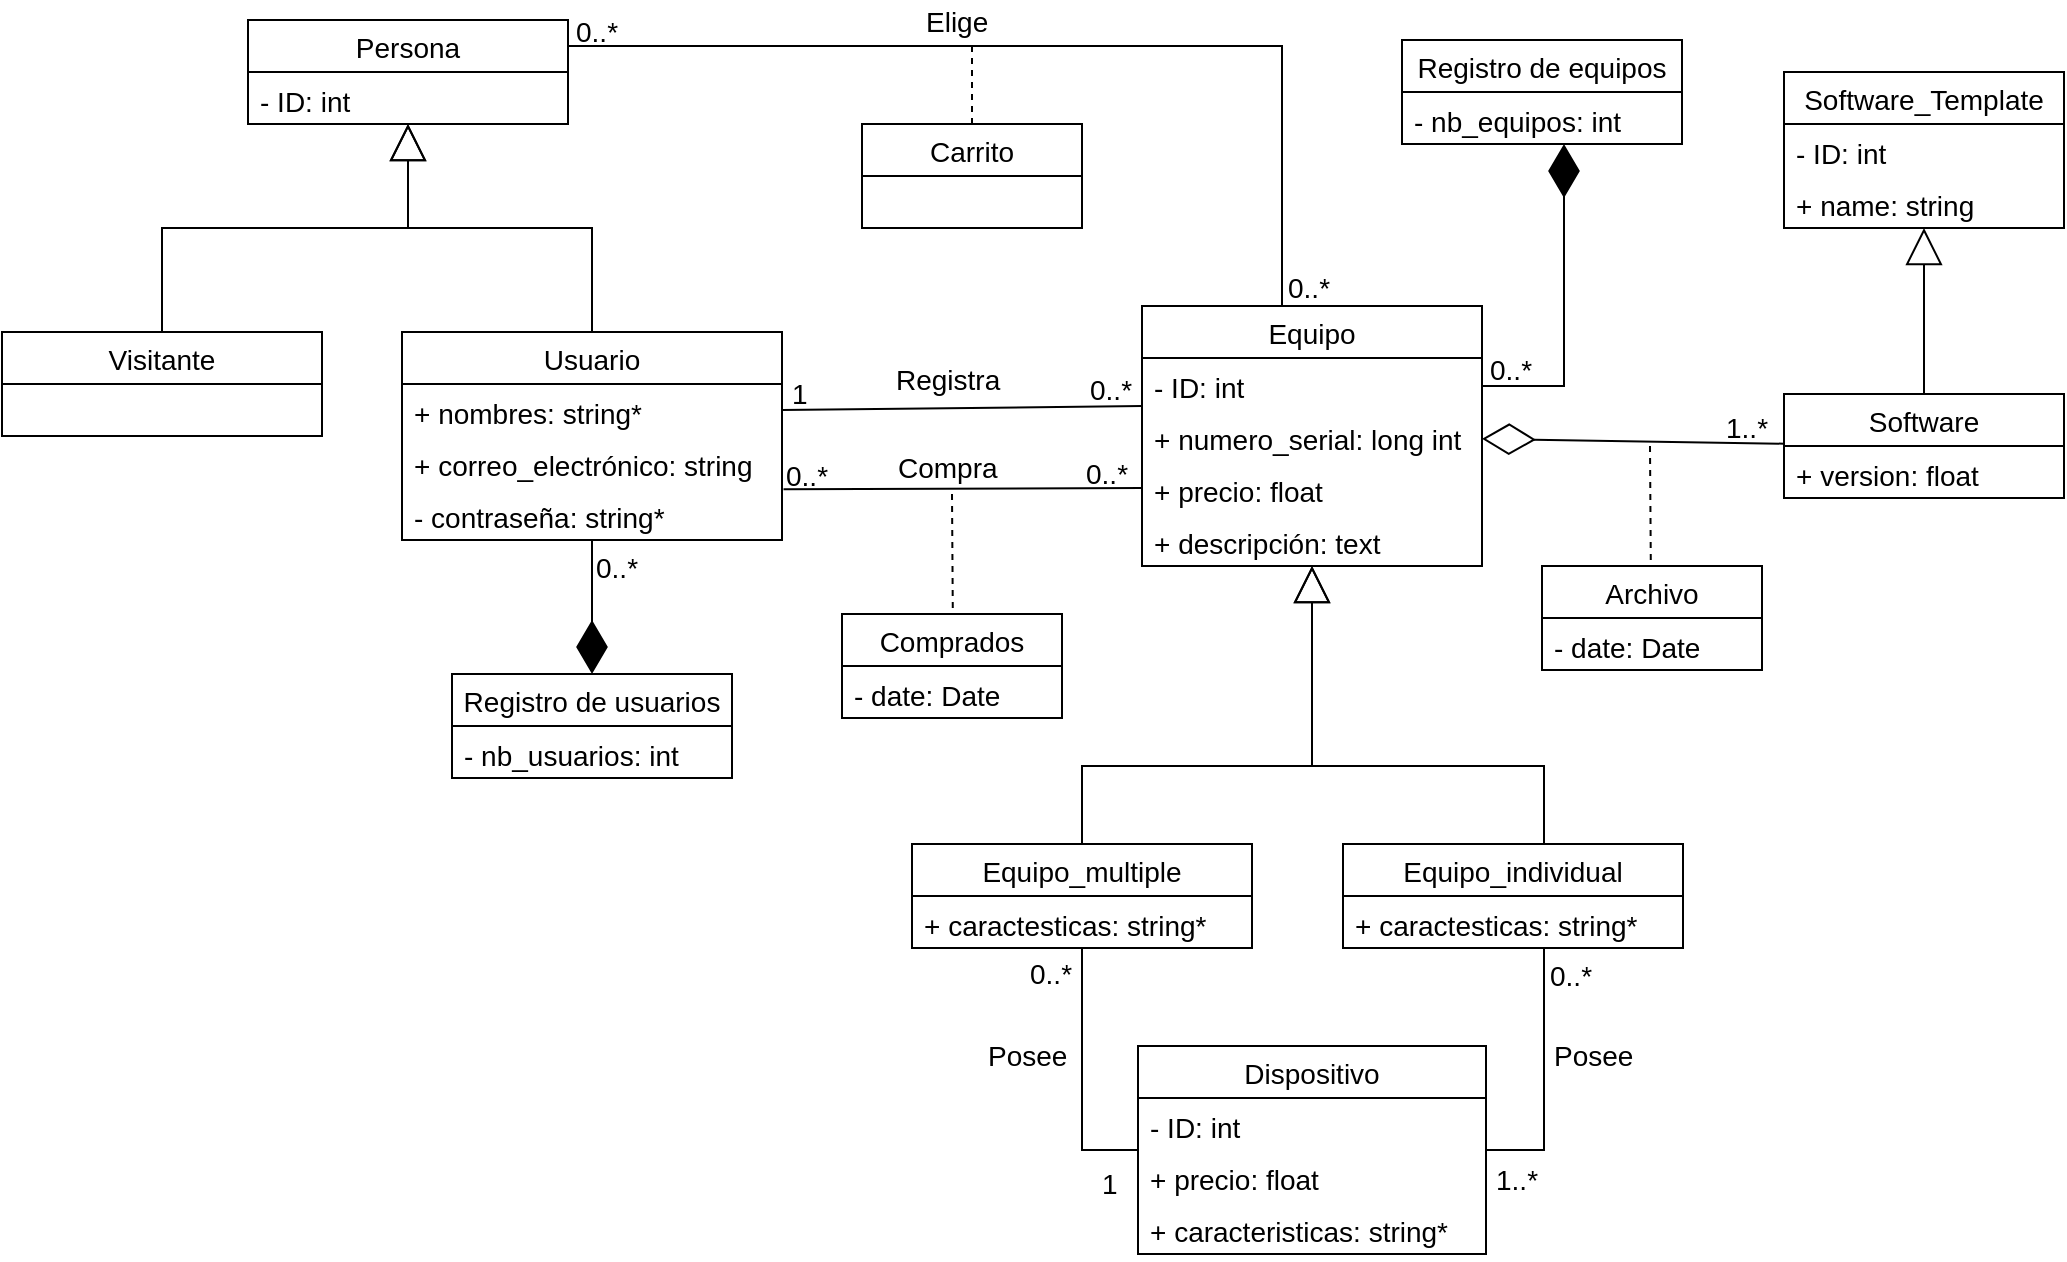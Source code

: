 <mxfile version="10.6.0" type="github"><diagram id="1l5sb3tRG5L2ssNkNrx-" name="Page-1"><mxGraphModel dx="1618" dy="881" grid="1" gridSize="10" guides="1" tooltips="1" connect="1" arrows="1" fold="1" page="1" pageScale="1" pageWidth="1100" pageHeight="850" math="0" shadow="0"><root><mxCell id="0"/><mxCell id="1" parent="0"/><mxCell id="Gdhuj5nwoWhFRIDHeM78-2" value="Registro de usuarios" style="swimlane;fontStyle=0;childLayout=stackLayout;horizontal=1;startSize=26;fillColor=none;horizontalStack=0;resizeParent=1;resizeParentMax=0;resizeLast=0;collapsible=1;marginBottom=0;fontSize=14;" parent="1" vertex="1"><mxGeometry x="234" y="354" width="140" height="52" as="geometry"/></mxCell><mxCell id="Gdhuj5nwoWhFRIDHeM78-3" value="- nb_usuarios: int" style="text;strokeColor=none;fillColor=none;align=left;verticalAlign=top;spacingLeft=4;spacingRight=4;overflow=hidden;rotatable=0;points=[[0,0.5],[1,0.5]];portConstraint=eastwest;fontSize=14;" parent="Gdhuj5nwoWhFRIDHeM78-2" vertex="1"><mxGeometry y="26" width="140" height="26" as="geometry"/></mxCell><mxCell id="Gdhuj5nwoWhFRIDHeM78-11" value="Usuario" style="swimlane;fontStyle=0;childLayout=stackLayout;horizontal=1;startSize=26;fillColor=none;horizontalStack=0;resizeParent=1;resizeParentMax=0;resizeLast=0;collapsible=1;marginBottom=0;fontSize=14;" parent="1" vertex="1"><mxGeometry x="209" y="183" width="190" height="104" as="geometry"><mxRectangle x="80" y="222" width="80" height="26" as="alternateBounds"/></mxGeometry></mxCell><mxCell id="Gdhuj5nwoWhFRIDHeM78-14" value="+ nombres: string*" style="text;strokeColor=none;fillColor=none;align=left;verticalAlign=top;spacingLeft=4;spacingRight=4;overflow=hidden;rotatable=0;points=[[0,0.5],[1,0.5]];portConstraint=eastwest;fontSize=14;" parent="Gdhuj5nwoWhFRIDHeM78-11" vertex="1"><mxGeometry y="26" width="190" height="26" as="geometry"/></mxCell><mxCell id="Gdhuj5nwoWhFRIDHeM78-13" value="+ correo_electrónico: string" style="text;strokeColor=none;fillColor=none;align=left;verticalAlign=top;spacingLeft=4;spacingRight=4;overflow=hidden;rotatable=0;points=[[0,0.5],[1,0.5]];portConstraint=eastwest;fontSize=14;" parent="Gdhuj5nwoWhFRIDHeM78-11" vertex="1"><mxGeometry y="52" width="190" height="26" as="geometry"/></mxCell><mxCell id="_60A2l3c00pY5kJrIBus-10" value="- contraseña: string*" style="text;strokeColor=none;fillColor=none;align=left;verticalAlign=top;spacingLeft=4;spacingRight=4;overflow=hidden;rotatable=0;points=[[0,0.5],[1,0.5]];portConstraint=eastwest;fontSize=14;" parent="Gdhuj5nwoWhFRIDHeM78-11" vertex="1"><mxGeometry y="78" width="190" height="26" as="geometry"/></mxCell><mxCell id="Gdhuj5nwoWhFRIDHeM78-25" value="Registro de equipos" style="swimlane;fontStyle=0;childLayout=stackLayout;horizontal=1;startSize=26;fillColor=none;horizontalStack=0;resizeParent=1;resizeParentMax=0;resizeLast=0;collapsible=1;marginBottom=0;fontSize=14;" parent="1" vertex="1"><mxGeometry x="709" y="37" width="140" height="52" as="geometry"/></mxCell><mxCell id="Gdhuj5nwoWhFRIDHeM78-26" value="- nb_equipos: int" style="text;strokeColor=none;fillColor=none;align=left;verticalAlign=top;spacingLeft=4;spacingRight=4;overflow=hidden;rotatable=0;points=[[0,0.5],[1,0.5]];portConstraint=eastwest;fontSize=14;" parent="Gdhuj5nwoWhFRIDHeM78-25" vertex="1"><mxGeometry y="26" width="140" height="26" as="geometry"/></mxCell><mxCell id="Gdhuj5nwoWhFRIDHeM78-29" value="Equipo" style="swimlane;fontStyle=0;childLayout=stackLayout;horizontal=1;startSize=26;fillColor=none;horizontalStack=0;resizeParent=1;resizeParentMax=0;resizeLast=0;collapsible=1;marginBottom=0;fontSize=14;" parent="1" vertex="1"><mxGeometry x="579" y="170" width="170" height="130" as="geometry"/></mxCell><mxCell id="Gdhuj5nwoWhFRIDHeM78-31" value="- ID: int" style="text;strokeColor=none;fillColor=none;align=left;verticalAlign=top;spacingLeft=4;spacingRight=4;overflow=hidden;rotatable=0;points=[[0,0.5],[1,0.5]];portConstraint=eastwest;fontSize=14;" parent="Gdhuj5nwoWhFRIDHeM78-29" vertex="1"><mxGeometry y="26" width="170" height="26" as="geometry"/></mxCell><mxCell id="kvjPQDBFaXFV1M2Y1lZf-42" value="+ numero_serial: long int" style="text;strokeColor=none;fillColor=none;align=left;verticalAlign=top;spacingLeft=4;spacingRight=4;overflow=hidden;rotatable=0;points=[[0,0.5],[1,0.5]];portConstraint=eastwest;fontSize=14;" parent="Gdhuj5nwoWhFRIDHeM78-29" vertex="1"><mxGeometry y="52" width="170" height="26" as="geometry"/></mxCell><mxCell id="Gdhuj5nwoWhFRIDHeM78-30" value="+ precio: float" style="text;strokeColor=none;fillColor=none;align=left;verticalAlign=top;spacingLeft=4;spacingRight=4;overflow=hidden;rotatable=0;points=[[0,0.5],[1,0.5]];portConstraint=eastwest;fontSize=14;" parent="Gdhuj5nwoWhFRIDHeM78-29" vertex="1"><mxGeometry y="78" width="170" height="26" as="geometry"/></mxCell><mxCell id="Gdhuj5nwoWhFRIDHeM78-32" value="+ descripción: text" style="text;strokeColor=none;fillColor=none;align=left;verticalAlign=top;spacingLeft=4;spacingRight=4;overflow=hidden;rotatable=0;points=[[0,0.5],[1,0.5]];portConstraint=eastwest;fontSize=14;" parent="Gdhuj5nwoWhFRIDHeM78-29" vertex="1"><mxGeometry y="104" width="170" height="26" as="geometry"/></mxCell><mxCell id="Gdhuj5nwoWhFRIDHeM78-41" value="Software_Template" style="swimlane;fontStyle=0;childLayout=stackLayout;horizontal=1;startSize=26;fillColor=none;horizontalStack=0;resizeParent=1;resizeParentMax=0;resizeLast=0;collapsible=1;marginBottom=0;fontSize=14;" parent="1" vertex="1"><mxGeometry x="900" y="53" width="140" height="78" as="geometry"/></mxCell><mxCell id="Gdhuj5nwoWhFRIDHeM78-44" value="- ID: int" style="text;strokeColor=none;fillColor=none;align=left;verticalAlign=top;spacingLeft=4;spacingRight=4;overflow=hidden;rotatable=0;points=[[0,0.5],[1,0.5]];portConstraint=eastwest;fontSize=14;" parent="Gdhuj5nwoWhFRIDHeM78-41" vertex="1"><mxGeometry y="26" width="140" height="26" as="geometry"/></mxCell><mxCell id="Gdhuj5nwoWhFRIDHeM78-48" value="+ name: string" style="text;strokeColor=none;fillColor=none;align=left;verticalAlign=top;spacingLeft=4;spacingRight=4;overflow=hidden;rotatable=0;points=[[0,0.5],[1,0.5]];portConstraint=eastwest;fontSize=14;" parent="Gdhuj5nwoWhFRIDHeM78-41" vertex="1"><mxGeometry y="52" width="140" height="26" as="geometry"/></mxCell><mxCell id="Gdhuj5nwoWhFRIDHeM78-47" value="Software" style="swimlane;fontStyle=0;childLayout=stackLayout;horizontal=1;startSize=26;fillColor=none;horizontalStack=0;resizeParent=1;resizeParentMax=0;resizeLast=0;collapsible=1;marginBottom=0;fontSize=14;" parent="1" vertex="1"><mxGeometry x="900" y="214" width="140" height="52" as="geometry"/></mxCell><mxCell id="Gdhuj5nwoWhFRIDHeM78-43" value="+ version: float" style="text;strokeColor=none;fillColor=none;align=left;verticalAlign=top;spacingLeft=4;spacingRight=4;overflow=hidden;rotatable=0;points=[[0,0.5],[1,0.5]];portConstraint=eastwest;fontSize=14;" parent="Gdhuj5nwoWhFRIDHeM78-47" vertex="1"><mxGeometry y="26" width="140" height="26" as="geometry"/></mxCell><mxCell id="Gdhuj5nwoWhFRIDHeM78-63" value="" style="endArrow=none;html=1;strokeColor=#000000;fontSize=14;exitX=1.004;exitY=1.025;exitDx=0;exitDy=0;exitPerimeter=0;" parent="1" source="Gdhuj5nwoWhFRIDHeM78-13" edge="1"><mxGeometry width="50" height="50" relative="1" as="geometry"><mxPoint x="389" y="261" as="sourcePoint"/><mxPoint x="579" y="261" as="targetPoint"/></mxGeometry></mxCell><mxCell id="_60A2l3c00pY5kJrIBus-11" value="Carrito" style="swimlane;fontStyle=0;childLayout=stackLayout;horizontal=1;startSize=26;fillColor=none;horizontalStack=0;resizeParent=1;resizeParentMax=0;resizeLast=0;collapsible=1;marginBottom=0;fontSize=14;" parent="1" vertex="1"><mxGeometry x="439" y="79" width="110" height="52" as="geometry"/></mxCell><mxCell id="kvjPQDBFaXFV1M2Y1lZf-7" value="Visitante" style="swimlane;fontStyle=0;childLayout=stackLayout;horizontal=1;startSize=26;fillColor=none;horizontalStack=0;resizeParent=1;resizeParentMax=0;resizeLast=0;collapsible=1;marginBottom=0;fontSize=14;" parent="1" vertex="1"><mxGeometry x="9" y="183" width="160" height="52" as="geometry"><mxRectangle x="80" y="222" width="80" height="26" as="alternateBounds"/></mxGeometry></mxCell><mxCell id="kvjPQDBFaXFV1M2Y1lZf-12" value="Persona" style="swimlane;fontStyle=0;childLayout=stackLayout;horizontal=1;startSize=26;fillColor=none;horizontalStack=0;resizeParent=1;resizeParentMax=0;resizeLast=0;collapsible=1;marginBottom=0;fontSize=14;" parent="1" vertex="1"><mxGeometry x="132" y="27" width="160" height="52" as="geometry"><mxRectangle x="80" y="222" width="80" height="26" as="alternateBounds"/></mxGeometry></mxCell><mxCell id="kvjPQDBFaXFV1M2Y1lZf-13" value="- ID: int" style="text;strokeColor=none;fillColor=none;align=left;verticalAlign=top;spacingLeft=4;spacingRight=4;overflow=hidden;rotatable=0;points=[[0,0.5],[1,0.5]];portConstraint=eastwest;fontSize=14;" parent="kvjPQDBFaXFV1M2Y1lZf-12" vertex="1"><mxGeometry y="26" width="160" height="26" as="geometry"/></mxCell><mxCell id="kvjPQDBFaXFV1M2Y1lZf-17" value="" style="endArrow=diamondThin;endFill=1;endSize=24;html=1;edgeStyle=orthogonalEdgeStyle;rounded=0;fontSize=14;" parent="1" source="Gdhuj5nwoWhFRIDHeM78-11" target="Gdhuj5nwoWhFRIDHeM78-2" edge="1"><mxGeometry width="160" relative="1" as="geometry"><mxPoint x="-11" y="660" as="sourcePoint"/><mxPoint x="149" y="660" as="targetPoint"/></mxGeometry></mxCell><mxCell id="kvjPQDBFaXFV1M2Y1lZf-23" value="" style="endArrow=diamondThin;endFill=1;endSize=24;html=1;fontSize=14;edgeStyle=orthogonalEdgeStyle;rounded=0;" parent="1" source="Gdhuj5nwoWhFRIDHeM78-29" target="Gdhuj5nwoWhFRIDHeM78-25" edge="1"><mxGeometry width="160" relative="1" as="geometry"><mxPoint x="253" y="318.866" as="sourcePoint"/><mxPoint x="109.911" y="417" as="targetPoint"/><Array as="points"><mxPoint x="790" y="210"/></Array></mxGeometry></mxCell><mxCell id="kvjPQDBFaXFV1M2Y1lZf-26" value="" style="endArrow=block;endSize=16;endFill=0;html=1;edgeStyle=orthogonalEdgeStyle;rounded=0;fontSize=14;" parent="1" source="Gdhuj5nwoWhFRIDHeM78-11" target="kvjPQDBFaXFV1M2Y1lZf-12" edge="1"><mxGeometry x="-0.206" y="-25" width="160" relative="1" as="geometry"><mxPoint x="249" y="130" as="sourcePoint"/><mxPoint x="409" y="130" as="targetPoint"/><mxPoint as="offset"/></mxGeometry></mxCell><mxCell id="kvjPQDBFaXFV1M2Y1lZf-27" value="" style="endArrow=block;endSize=16;endFill=0;html=1;edgeStyle=orthogonalEdgeStyle;rounded=0;fontSize=14;" parent="1" source="kvjPQDBFaXFV1M2Y1lZf-7" target="kvjPQDBFaXFV1M2Y1lZf-12" edge="1"><mxGeometry x="-0.206" y="-25" width="160" relative="1" as="geometry"><mxPoint x="291.286" y="193.0" as="sourcePoint"/><mxPoint x="235.857" y="89" as="targetPoint"/><mxPoint as="offset"/></mxGeometry></mxCell><mxCell id="kvjPQDBFaXFV1M2Y1lZf-30" value="&lt;font style=&quot;font-size: 14px;&quot;&gt;Compra&lt;/font&gt;" style="text;html=1;resizable=0;points=[];autosize=1;align=left;verticalAlign=top;spacingTop=-4;fontSize=14;" parent="1" vertex="1"><mxGeometry x="455" y="240" width="70" height="20" as="geometry"/></mxCell><mxCell id="kvjPQDBFaXFV1M2Y1lZf-32" value="" style="endArrow=none;html=1;edgeStyle=orthogonalEdgeStyle;rounded=0;entryX=1;entryY=0.25;entryDx=0;entryDy=0;fontSize=14;" parent="1" source="Gdhuj5nwoWhFRIDHeM78-29" target="kvjPQDBFaXFV1M2Y1lZf-12" edge="1"><mxGeometry width="50" height="50" relative="1" as="geometry"><mxPoint x="9" y="590" as="sourcePoint"/><mxPoint x="59" y="540" as="targetPoint"/><Array as="points"><mxPoint x="649" y="40"/></Array></mxGeometry></mxCell><mxCell id="kvjPQDBFaXFV1M2Y1lZf-33" value="&lt;font style=&quot;font-size: 14px;&quot;&gt;Elige&lt;/font&gt;" style="text;html=1;resizable=0;points=[];autosize=1;align=left;verticalAlign=top;spacingTop=-4;fontSize=14;" parent="1" vertex="1"><mxGeometry x="469" y="17" width="50" height="20" as="geometry"/></mxCell><mxCell id="kvjPQDBFaXFV1M2Y1lZf-34" value="" style="endArrow=none;dashed=1;html=1;entryX=0.5;entryY=0;entryDx=0;entryDy=0;fontSize=14;" parent="1" target="_60A2l3c00pY5kJrIBus-11" edge="1"><mxGeometry width="50" height="50" relative="1" as="geometry"><mxPoint x="494" y="40" as="sourcePoint"/><mxPoint x="59" y="540" as="targetPoint"/></mxGeometry></mxCell><mxCell id="kvjPQDBFaXFV1M2Y1lZf-35" value="Comprados" style="swimlane;fontStyle=0;childLayout=stackLayout;horizontal=1;startSize=26;fillColor=none;horizontalStack=0;resizeParent=1;resizeParentMax=0;resizeLast=0;collapsible=1;marginBottom=0;fontSize=14;" parent="1" vertex="1"><mxGeometry x="429" y="324" width="110" height="52" as="geometry"/></mxCell><mxCell id="kvjPQDBFaXFV1M2Y1lZf-73" value="- date: Date" style="text;strokeColor=none;fillColor=none;align=left;verticalAlign=top;spacingLeft=4;spacingRight=4;overflow=hidden;rotatable=0;points=[[0,0.5],[1,0.5]];portConstraint=eastwest;fontSize=14;" parent="kvjPQDBFaXFV1M2Y1lZf-35" vertex="1"><mxGeometry y="26" width="110" height="26" as="geometry"/></mxCell><mxCell id="kvjPQDBFaXFV1M2Y1lZf-37" value="" style="endArrow=none;dashed=1;html=1;entryX=0.5;entryY=0;entryDx=0;entryDy=0;fontSize=14;" parent="1" edge="1"><mxGeometry width="50" height="50" relative="1" as="geometry"><mxPoint x="484" y="264" as="sourcePoint"/><mxPoint x="484.412" y="323.882" as="targetPoint"/></mxGeometry></mxCell><mxCell id="kvjPQDBFaXFV1M2Y1lZf-38" value="" style="endArrow=none;html=1;strokeColor=#000000;fontSize=14;exitX=1;exitY=0.5;exitDx=0;exitDy=0;" parent="1" source="Gdhuj5nwoWhFRIDHeM78-14" edge="1"><mxGeometry width="50" height="50" relative="1" as="geometry"><mxPoint x="389" y="220" as="sourcePoint"/><mxPoint x="579" y="220" as="targetPoint"/></mxGeometry></mxCell><mxCell id="kvjPQDBFaXFV1M2Y1lZf-39" value="&lt;font style=&quot;font-size: 14px;&quot;&gt;Registra&lt;/font&gt;" style="text;html=1;resizable=0;points=[];autosize=1;align=left;verticalAlign=top;spacingTop=-4;fontSize=14;" parent="1" vertex="1"><mxGeometry x="454" y="196" width="70" height="20" as="geometry"/></mxCell><mxCell id="kvjPQDBFaXFV1M2Y1lZf-40" value="" style="endArrow=block;endSize=16;endFill=0;html=1;edgeStyle=orthogonalEdgeStyle;rounded=0;fontSize=14;" parent="1" source="Gdhuj5nwoWhFRIDHeM78-47" target="Gdhuj5nwoWhFRIDHeM78-41" edge="1"><mxGeometry x="-0.206" y="-25" width="160" relative="1" as="geometry"><mxPoint x="99.118" y="193.0" as="sourcePoint"/><mxPoint x="222.647" y="89" as="targetPoint"/><mxPoint as="offset"/></mxGeometry></mxCell><mxCell id="kvjPQDBFaXFV1M2Y1lZf-41" value="Archivo" style="swimlane;fontStyle=0;childLayout=stackLayout;horizontal=1;startSize=26;fillColor=none;horizontalStack=0;resizeParent=1;resizeParentMax=0;resizeLast=0;collapsible=1;marginBottom=0;fontSize=14;" parent="1" vertex="1"><mxGeometry x="779" y="300" width="110" height="52" as="geometry"/></mxCell><mxCell id="kvjPQDBFaXFV1M2Y1lZf-83" value="- date: Date" style="text;strokeColor=none;fillColor=none;align=left;verticalAlign=top;spacingLeft=4;spacingRight=4;overflow=hidden;rotatable=0;points=[[0,0.5],[1,0.5]];portConstraint=eastwest;fontSize=14;" parent="kvjPQDBFaXFV1M2Y1lZf-41" vertex="1"><mxGeometry y="26" width="110" height="26" as="geometry"/></mxCell><mxCell id="kvjPQDBFaXFV1M2Y1lZf-43" value="Equipo_multiple" style="swimlane;fontStyle=0;childLayout=stackLayout;horizontal=1;startSize=26;fillColor=none;horizontalStack=0;resizeParent=1;resizeParentMax=0;resizeLast=0;collapsible=1;marginBottom=0;fontSize=14;" parent="1" vertex="1"><mxGeometry x="464" y="439" width="170" height="52" as="geometry"/></mxCell><mxCell id="kvjPQDBFaXFV1M2Y1lZf-47" value="+ caractesticas: string*" style="text;strokeColor=none;fillColor=none;align=left;verticalAlign=top;spacingLeft=4;spacingRight=4;overflow=hidden;rotatable=0;points=[[0,0.5],[1,0.5]];portConstraint=eastwest;fontSize=14;" parent="kvjPQDBFaXFV1M2Y1lZf-43" vertex="1"><mxGeometry y="26" width="170" height="26" as="geometry"/></mxCell><mxCell id="kvjPQDBFaXFV1M2Y1lZf-49" value="Equipo_individual" style="swimlane;fontStyle=0;childLayout=stackLayout;horizontal=1;startSize=26;fillColor=none;horizontalStack=0;resizeParent=1;resizeParentMax=0;resizeLast=0;collapsible=1;marginBottom=0;fontSize=14;" parent="1" vertex="1"><mxGeometry x="679.5" y="439" width="170" height="52" as="geometry"/></mxCell><mxCell id="kvjPQDBFaXFV1M2Y1lZf-53" value="+ caractesticas: string*" style="text;strokeColor=none;fillColor=none;align=left;verticalAlign=top;spacingLeft=4;spacingRight=4;overflow=hidden;rotatable=0;points=[[0,0.5],[1,0.5]];portConstraint=eastwest;fontSize=14;" parent="kvjPQDBFaXFV1M2Y1lZf-49" vertex="1"><mxGeometry y="26" width="170" height="26" as="geometry"/></mxCell><mxCell id="kvjPQDBFaXFV1M2Y1lZf-55" value="" style="endArrow=block;endSize=16;endFill=0;html=1;edgeStyle=orthogonalEdgeStyle;rounded=0;fontSize=14;" parent="1" source="kvjPQDBFaXFV1M2Y1lZf-43" target="Gdhuj5nwoWhFRIDHeM78-29" edge="1"><mxGeometry x="-0.206" y="-25" width="160" relative="1" as="geometry"><mxPoint x="520" y="440" as="sourcePoint"/><mxPoint x="680" y="430" as="targetPoint"/><mxPoint as="offset"/><Array as="points"><mxPoint x="549" y="400"/><mxPoint x="664" y="400"/></Array></mxGeometry></mxCell><mxCell id="kvjPQDBFaXFV1M2Y1lZf-56" value="" style="endArrow=block;endSize=16;endFill=0;html=1;edgeStyle=orthogonalEdgeStyle;rounded=0;fontSize=14;" parent="1" source="kvjPQDBFaXFV1M2Y1lZf-49" target="Gdhuj5nwoWhFRIDHeM78-29" edge="1"><mxGeometry x="-0.206" y="-25" width="160" relative="1" as="geometry"><mxPoint x="108.941" y="203.0" as="sourcePoint"/><mxPoint x="232.471" y="99" as="targetPoint"/><mxPoint as="offset"/><Array as="points"><mxPoint x="780" y="400"/><mxPoint x="664" y="400"/></Array></mxGeometry></mxCell><mxCell id="kvjPQDBFaXFV1M2Y1lZf-61" value="Dispositivo" style="swimlane;fontStyle=0;childLayout=stackLayout;horizontal=1;startSize=26;fillColor=none;horizontalStack=0;resizeParent=1;resizeParentMax=0;resizeLast=0;collapsible=1;marginBottom=0;fontSize=14;" parent="1" vertex="1"><mxGeometry x="577" y="540" width="174" height="104" as="geometry"/></mxCell><mxCell id="kvjPQDBFaXFV1M2Y1lZf-62" value="- ID: int" style="text;strokeColor=none;fillColor=none;align=left;verticalAlign=top;spacingLeft=4;spacingRight=4;overflow=hidden;rotatable=0;points=[[0,0.5],[1,0.5]];portConstraint=eastwest;fontSize=14;" parent="kvjPQDBFaXFV1M2Y1lZf-61" vertex="1"><mxGeometry y="26" width="174" height="26" as="geometry"/></mxCell><mxCell id="kvjPQDBFaXFV1M2Y1lZf-63" value="+ precio: float" style="text;strokeColor=none;fillColor=none;align=left;verticalAlign=top;spacingLeft=4;spacingRight=4;overflow=hidden;rotatable=0;points=[[0,0.5],[1,0.5]];portConstraint=eastwest;fontSize=14;" parent="kvjPQDBFaXFV1M2Y1lZf-61" vertex="1"><mxGeometry y="52" width="174" height="26" as="geometry"/></mxCell><mxCell id="kvjPQDBFaXFV1M2Y1lZf-64" value="+ caracteristicas: string*" style="text;strokeColor=none;fillColor=none;align=left;verticalAlign=top;spacingLeft=4;spacingRight=4;overflow=hidden;rotatable=0;points=[[0,0.5],[1,0.5]];portConstraint=eastwest;fontSize=14;" parent="kvjPQDBFaXFV1M2Y1lZf-61" vertex="1"><mxGeometry y="78" width="174" height="26" as="geometry"/></mxCell><mxCell id="kvjPQDBFaXFV1M2Y1lZf-70" value="" style="endArrow=none;html=1;fontSize=14;edgeStyle=orthogonalEdgeStyle;strokeColor=#000000;rounded=0;" parent="1" source="kvjPQDBFaXFV1M2Y1lZf-61" target="kvjPQDBFaXFV1M2Y1lZf-43" edge="1"><mxGeometry width="50" height="50" relative="1" as="geometry"><mxPoint x="10" y="1040" as="sourcePoint"/><mxPoint x="60" y="990" as="targetPoint"/><Array as="points"><mxPoint x="549" y="592"/></Array></mxGeometry></mxCell><mxCell id="kvjPQDBFaXFV1M2Y1lZf-71" value="" style="endArrow=none;html=1;fontSize=14;edgeStyle=orthogonalEdgeStyle;strokeColor=#000000;rounded=0;" parent="1" source="kvjPQDBFaXFV1M2Y1lZf-61" target="kvjPQDBFaXFV1M2Y1lZf-49" edge="1"><mxGeometry width="50" height="50" relative="1" as="geometry"><mxPoint x="680.118" y="705" as="sourcePoint"/><mxPoint x="558.941" y="540" as="targetPoint"/><Array as="points"><mxPoint x="780" y="592"/></Array></mxGeometry></mxCell><mxCell id="kvjPQDBFaXFV1M2Y1lZf-72" value="" style="endArrow=diamondThin;endFill=0;endSize=24;html=1;strokeColor=#000000;fontSize=14;" parent="1" source="Gdhuj5nwoWhFRIDHeM78-47" target="Gdhuj5nwoWhFRIDHeM78-29" edge="1"><mxGeometry width="160" relative="1" as="geometry"><mxPoint x="10" y="760" as="sourcePoint"/><mxPoint x="170" y="760" as="targetPoint"/></mxGeometry></mxCell><mxCell id="kvjPQDBFaXFV1M2Y1lZf-74" value="" style="endArrow=none;dashed=1;html=1;entryX=0.5;entryY=0;entryDx=0;entryDy=0;fontSize=14;" parent="1" edge="1"><mxGeometry width="50" height="50" relative="1" as="geometry"><mxPoint x="833" y="240" as="sourcePoint"/><mxPoint x="833.412" y="299.882" as="targetPoint"/></mxGeometry></mxCell><mxCell id="kvjPQDBFaXFV1M2Y1lZf-75" value="0..*" style="text;html=1;resizable=0;points=[];autosize=1;align=left;verticalAlign=top;spacingTop=-4;fontSize=14;" parent="1" vertex="1"><mxGeometry x="294" y="22" width="40" height="20" as="geometry"/></mxCell><mxCell id="kvjPQDBFaXFV1M2Y1lZf-76" value="0..*" style="text;html=1;resizable=0;points=[];autosize=1;align=left;verticalAlign=top;spacingTop=-4;fontSize=14;" parent="1" vertex="1"><mxGeometry x="650" y="150" width="40" height="20" as="geometry"/></mxCell><mxCell id="kvjPQDBFaXFV1M2Y1lZf-77" value="0..*" style="text;html=1;resizable=0;points=[];autosize=1;align=left;verticalAlign=top;spacingTop=-4;fontSize=14;" parent="1" vertex="1"><mxGeometry x="551" y="201" width="40" height="20" as="geometry"/></mxCell><mxCell id="kvjPQDBFaXFV1M2Y1lZf-78" value="0..*" style="text;html=1;resizable=0;points=[];autosize=1;align=left;verticalAlign=top;spacingTop=-4;fontSize=14;" parent="1" vertex="1"><mxGeometry x="549" y="243" width="40" height="20" as="geometry"/></mxCell><mxCell id="kvjPQDBFaXFV1M2Y1lZf-79" value="0..*" style="text;html=1;resizable=0;points=[];autosize=1;align=left;verticalAlign=top;spacingTop=-4;fontSize=14;" parent="1" vertex="1"><mxGeometry x="399" y="244" width="40" height="20" as="geometry"/></mxCell><mxCell id="kvjPQDBFaXFV1M2Y1lZf-80" value="0..*" style="text;html=1;resizable=0;points=[];autosize=1;align=left;verticalAlign=top;spacingTop=-4;fontSize=14;" parent="1" vertex="1"><mxGeometry x="304" y="290" width="40" height="20" as="geometry"/></mxCell><mxCell id="kvjPQDBFaXFV1M2Y1lZf-81" value="1" style="text;html=1;resizable=0;points=[];autosize=1;align=left;verticalAlign=top;spacingTop=-4;fontSize=14;" parent="1" vertex="1"><mxGeometry x="402" y="203" width="20" height="20" as="geometry"/></mxCell><mxCell id="kvjPQDBFaXFV1M2Y1lZf-84" value="1..*" style="text;html=1;resizable=0;points=[];autosize=1;align=left;verticalAlign=top;spacingTop=-4;fontSize=14;" parent="1" vertex="1"><mxGeometry x="869" y="220" width="40" height="20" as="geometry"/></mxCell><mxCell id="kvjPQDBFaXFV1M2Y1lZf-85" value="0..*" style="text;html=1;resizable=0;points=[];autosize=1;align=left;verticalAlign=top;spacingTop=-4;fontSize=14;" parent="1" vertex="1"><mxGeometry x="750.5" y="191" width="40" height="20" as="geometry"/></mxCell><mxCell id="kvjPQDBFaXFV1M2Y1lZf-87" value="1" style="text;html=1;resizable=0;points=[];autosize=1;align=left;verticalAlign=top;spacingTop=-4;fontSize=14;" parent="1" vertex="1"><mxGeometry x="557" y="598" width="20" height="20" as="geometry"/></mxCell><mxCell id="kvjPQDBFaXFV1M2Y1lZf-88" value="1..*" style="text;html=1;resizable=0;points=[];autosize=1;align=left;verticalAlign=top;spacingTop=-4;fontSize=14;" parent="1" vertex="1"><mxGeometry x="754" y="596" width="40" height="20" as="geometry"/></mxCell><mxCell id="Bll6Ffa5ibiGQT3uetov-1" value="0..*" style="text;html=1;resizable=0;points=[];autosize=1;align=left;verticalAlign=top;spacingTop=-4;fontSize=14;" vertex="1" parent="1"><mxGeometry x="521" y="493" width="40" height="20" as="geometry"/></mxCell><mxCell id="Bll6Ffa5ibiGQT3uetov-2" value="0..*" style="text;html=1;resizable=0;points=[];autosize=1;align=left;verticalAlign=top;spacingTop=-4;fontSize=14;" vertex="1" parent="1"><mxGeometry x="781" y="494" width="40" height="20" as="geometry"/></mxCell><mxCell id="Bll6Ffa5ibiGQT3uetov-3" value="&lt;font style=&quot;font-size: 14px&quot;&gt;Posee&lt;/font&gt;" style="text;html=1;resizable=0;points=[];autosize=1;align=left;verticalAlign=top;spacingTop=-4;" vertex="1" parent="1"><mxGeometry x="500" y="534" width="60" height="20" as="geometry"/></mxCell><mxCell id="Bll6Ffa5ibiGQT3uetov-4" value="&lt;font style=&quot;font-size: 14px&quot;&gt;Posee&lt;/font&gt;" style="text;html=1;resizable=0;points=[];autosize=1;align=left;verticalAlign=top;spacingTop=-4;" vertex="1" parent="1"><mxGeometry x="783" y="534" width="60" height="20" as="geometry"/></mxCell></root></mxGraphModel></diagram></mxfile>